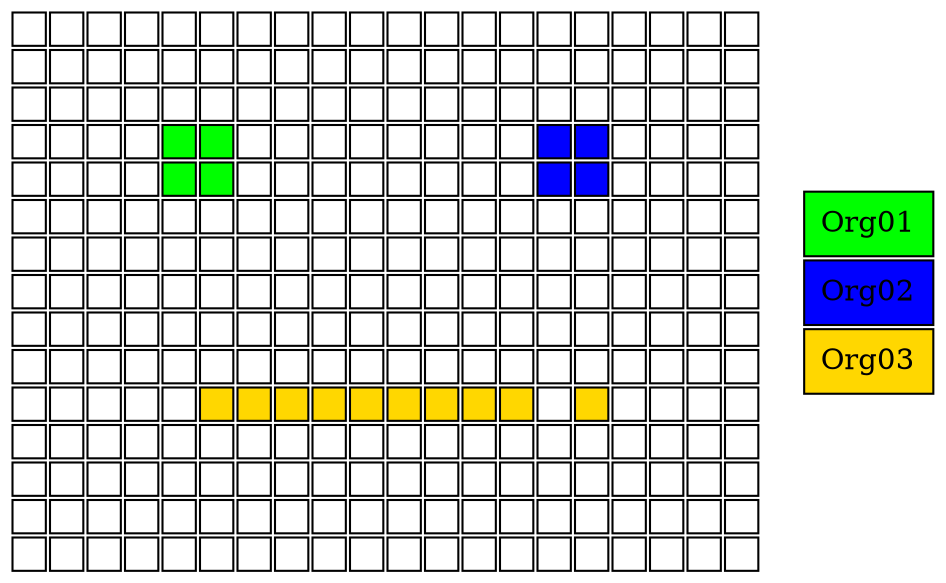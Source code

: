 digraph M01Marte {
abc [shape=none, margin=0, label=<
<TABLE BORDER="0" CELLBORDER="1" CELLSPACING="2" CELLPADDING="7">
<TR><TD BGCOLOR="white"></TD><TD BGCOLOR="white"></TD><TD BGCOLOR="white"></TD><TD BGCOLOR="white"></TD><TD BGCOLOR="white"></TD><TD BGCOLOR="white"></TD><TD BGCOLOR="white"></TD><TD BGCOLOR="white"></TD><TD BGCOLOR="white"></TD><TD BGCOLOR="white"></TD><TD BGCOLOR="white"></TD><TD BGCOLOR="white"></TD><TD BGCOLOR="white"></TD><TD BGCOLOR="white"></TD><TD BGCOLOR="white"></TD><TD BGCOLOR="white"></TD><TD BGCOLOR="white"></TD><TD BGCOLOR="white"></TD><TD BGCOLOR="white"></TD><TD BGCOLOR="white"></TD>
</TR>
<TR><TD BGCOLOR="white"></TD><TD BGCOLOR="white"></TD><TD BGCOLOR="white"></TD><TD BGCOLOR="white"></TD><TD BGCOLOR="white"></TD><TD BGCOLOR="white"></TD><TD BGCOLOR="white"></TD><TD BGCOLOR="white"></TD><TD BGCOLOR="white"></TD><TD BGCOLOR="white"></TD><TD BGCOLOR="white"></TD><TD BGCOLOR="white"></TD><TD BGCOLOR="white"></TD><TD BGCOLOR="white"></TD><TD BGCOLOR="white"></TD><TD BGCOLOR="white"></TD><TD BGCOLOR="white"></TD><TD BGCOLOR="white"></TD><TD BGCOLOR="white"></TD><TD BGCOLOR="white"></TD>
</TR>
<TR><TD BGCOLOR="white"></TD><TD BGCOLOR="white"></TD><TD BGCOLOR="white"></TD><TD BGCOLOR="white"></TD><TD BGCOLOR="white"></TD><TD BGCOLOR="white"></TD><TD BGCOLOR="white"></TD><TD BGCOLOR="white"></TD><TD BGCOLOR="white"></TD><TD BGCOLOR="white"></TD><TD BGCOLOR="white"></TD><TD BGCOLOR="white"></TD><TD BGCOLOR="white"></TD><TD BGCOLOR="white"></TD><TD BGCOLOR="white"></TD><TD BGCOLOR="white"></TD><TD BGCOLOR="white"></TD><TD BGCOLOR="white"></TD><TD BGCOLOR="white"></TD><TD BGCOLOR="white"></TD>
</TR>
<TR><TD BGCOLOR="white"></TD><TD BGCOLOR="white"></TD><TD BGCOLOR="white"></TD><TD BGCOLOR="white"></TD><TD BGCOLOR="green"></TD><TD BGCOLOR="green"></TD><TD BGCOLOR="white"></TD><TD BGCOLOR="white"></TD><TD BGCOLOR="white"></TD><TD BGCOLOR="white"></TD><TD BGCOLOR="white"></TD><TD BGCOLOR="white"></TD><TD BGCOLOR="white"></TD><TD BGCOLOR="white"></TD><TD BGCOLOR="blue"></TD><TD BGCOLOR="blue"></TD><TD BGCOLOR="white"></TD><TD BGCOLOR="white"></TD><TD BGCOLOR="white"></TD><TD BGCOLOR="white"></TD>
</TR>
<TR><TD BGCOLOR="white"></TD><TD BGCOLOR="white"></TD><TD BGCOLOR="white"></TD><TD BGCOLOR="white"></TD><TD BGCOLOR="green"></TD><TD BGCOLOR="green"></TD><TD BGCOLOR="white"></TD><TD BGCOLOR="white"></TD><TD BGCOLOR="white"></TD><TD BGCOLOR="white"></TD><TD BGCOLOR="white"></TD><TD BGCOLOR="white"></TD><TD BGCOLOR="white"></TD><TD BGCOLOR="white"></TD><TD BGCOLOR="blue"></TD><TD BGCOLOR="blue"></TD><TD BGCOLOR="white"></TD><TD BGCOLOR="white"></TD><TD BGCOLOR="white"></TD><TD BGCOLOR="white"></TD>
</TR>
<TR><TD BGCOLOR="white"></TD><TD BGCOLOR="white"></TD><TD BGCOLOR="white"></TD><TD BGCOLOR="white"></TD><TD BGCOLOR="white"></TD><TD BGCOLOR="white"></TD><TD BGCOLOR="white"></TD><TD BGCOLOR="white"></TD><TD BGCOLOR="white"></TD><TD BGCOLOR="white"></TD><TD BGCOLOR="white"></TD><TD BGCOLOR="white"></TD><TD BGCOLOR="white"></TD><TD BGCOLOR="white"></TD><TD BGCOLOR="white"></TD><TD BGCOLOR="white"></TD><TD BGCOLOR="white"></TD><TD BGCOLOR="white"></TD><TD BGCOLOR="white"></TD><TD BGCOLOR="white"></TD>
</TR>
<TR><TD BGCOLOR="white"></TD><TD BGCOLOR="white"></TD><TD BGCOLOR="white"></TD><TD BGCOLOR="white"></TD><TD BGCOLOR="white"></TD><TD BGCOLOR="white"></TD><TD BGCOLOR="white"></TD><TD BGCOLOR="white"></TD><TD BGCOLOR="white"></TD><TD BGCOLOR="white"></TD><TD BGCOLOR="white"></TD><TD BGCOLOR="white"></TD><TD BGCOLOR="white"></TD><TD BGCOLOR="white"></TD><TD BGCOLOR="white"></TD><TD BGCOLOR="white"></TD><TD BGCOLOR="white"></TD><TD BGCOLOR="white"></TD><TD BGCOLOR="white"></TD><TD BGCOLOR="white"></TD>
</TR>
<TR><TD BGCOLOR="white"></TD><TD BGCOLOR="white"></TD><TD BGCOLOR="white"></TD><TD BGCOLOR="white"></TD><TD BGCOLOR="white"></TD><TD BGCOLOR="white"></TD><TD BGCOLOR="white"></TD><TD BGCOLOR="white"></TD><TD BGCOLOR="white"></TD><TD BGCOLOR="white"></TD><TD BGCOLOR="white"></TD><TD BGCOLOR="white"></TD><TD BGCOLOR="white"></TD><TD BGCOLOR="white"></TD><TD BGCOLOR="white"></TD><TD BGCOLOR="white"></TD><TD BGCOLOR="white"></TD><TD BGCOLOR="white"></TD><TD BGCOLOR="white"></TD><TD BGCOLOR="white"></TD>
</TR>
<TR><TD BGCOLOR="white"></TD><TD BGCOLOR="white"></TD><TD BGCOLOR="white"></TD><TD BGCOLOR="white"></TD><TD BGCOLOR="white"></TD><TD BGCOLOR="white"></TD><TD BGCOLOR="white"></TD><TD BGCOLOR="white"></TD><TD BGCOLOR="white"></TD><TD BGCOLOR="white"></TD><TD BGCOLOR="white"></TD><TD BGCOLOR="white"></TD><TD BGCOLOR="white"></TD><TD BGCOLOR="white"></TD><TD BGCOLOR="white"></TD><TD BGCOLOR="white"></TD><TD BGCOLOR="white"></TD><TD BGCOLOR="white"></TD><TD BGCOLOR="white"></TD><TD BGCOLOR="white"></TD>
</TR>
<TR><TD BGCOLOR="white"></TD><TD BGCOLOR="white"></TD><TD BGCOLOR="white"></TD><TD BGCOLOR="white"></TD><TD BGCOLOR="white"></TD><TD BGCOLOR="white"></TD><TD BGCOLOR="white"></TD><TD BGCOLOR="white"></TD><TD BGCOLOR="white"></TD><TD BGCOLOR="white"></TD><TD BGCOLOR="white"></TD><TD BGCOLOR="white"></TD><TD BGCOLOR="white"></TD><TD BGCOLOR="white"></TD><TD BGCOLOR="white"></TD><TD BGCOLOR="white"></TD><TD BGCOLOR="white"></TD><TD BGCOLOR="white"></TD><TD BGCOLOR="white"></TD><TD BGCOLOR="white"></TD>
</TR>
<TR><TD BGCOLOR="white"></TD><TD BGCOLOR="white"></TD><TD BGCOLOR="white"></TD><TD BGCOLOR="white"></TD><TD BGCOLOR="white"></TD><TD BGCOLOR="gold"></TD><TD BGCOLOR="gold"></TD><TD BGCOLOR="gold"></TD><TD BGCOLOR="gold"></TD><TD BGCOLOR="gold"></TD><TD BGCOLOR="gold"></TD><TD BGCOLOR="gold"></TD><TD BGCOLOR="gold"></TD><TD BGCOLOR="gold"></TD><TD BGCOLOR="white"></TD><TD BGCOLOR="gold"></TD><TD BGCOLOR="white"></TD><TD BGCOLOR="white"></TD><TD BGCOLOR="white"></TD><TD BGCOLOR="white"></TD>
</TR>
<TR><TD BGCOLOR="white"></TD><TD BGCOLOR="white"></TD><TD BGCOLOR="white"></TD><TD BGCOLOR="white"></TD><TD BGCOLOR="white"></TD><TD BGCOLOR="white"></TD><TD BGCOLOR="white"></TD><TD BGCOLOR="white"></TD><TD BGCOLOR="white"></TD><TD BGCOLOR="white"></TD><TD BGCOLOR="white"></TD><TD BGCOLOR="white"></TD><TD BGCOLOR="white"></TD><TD BGCOLOR="white"></TD><TD BGCOLOR="white"></TD><TD BGCOLOR="white"></TD><TD BGCOLOR="white"></TD><TD BGCOLOR="white"></TD><TD BGCOLOR="white"></TD><TD BGCOLOR="white"></TD>
</TR>
<TR><TD BGCOLOR="white"></TD><TD BGCOLOR="white"></TD><TD BGCOLOR="white"></TD><TD BGCOLOR="white"></TD><TD BGCOLOR="white"></TD><TD BGCOLOR="white"></TD><TD BGCOLOR="white"></TD><TD BGCOLOR="white"></TD><TD BGCOLOR="white"></TD><TD BGCOLOR="white"></TD><TD BGCOLOR="white"></TD><TD BGCOLOR="white"></TD><TD BGCOLOR="white"></TD><TD BGCOLOR="white"></TD><TD BGCOLOR="white"></TD><TD BGCOLOR="white"></TD><TD BGCOLOR="white"></TD><TD BGCOLOR="white"></TD><TD BGCOLOR="white"></TD><TD BGCOLOR="white"></TD>
</TR>
<TR><TD BGCOLOR="white"></TD><TD BGCOLOR="white"></TD><TD BGCOLOR="white"></TD><TD BGCOLOR="white"></TD><TD BGCOLOR="white"></TD><TD BGCOLOR="white"></TD><TD BGCOLOR="white"></TD><TD BGCOLOR="white"></TD><TD BGCOLOR="white"></TD><TD BGCOLOR="white"></TD><TD BGCOLOR="white"></TD><TD BGCOLOR="white"></TD><TD BGCOLOR="white"></TD><TD BGCOLOR="white"></TD><TD BGCOLOR="white"></TD><TD BGCOLOR="white"></TD><TD BGCOLOR="white"></TD><TD BGCOLOR="white"></TD><TD BGCOLOR="white"></TD><TD BGCOLOR="white"></TD>
</TR>
<TR><TD BGCOLOR="white"></TD><TD BGCOLOR="white"></TD><TD BGCOLOR="white"></TD><TD BGCOLOR="white"></TD><TD BGCOLOR="white"></TD><TD BGCOLOR="white"></TD><TD BGCOLOR="white"></TD><TD BGCOLOR="white"></TD><TD BGCOLOR="white"></TD><TD BGCOLOR="white"></TD><TD BGCOLOR="white"></TD><TD BGCOLOR="white"></TD><TD BGCOLOR="white"></TD><TD BGCOLOR="white"></TD><TD BGCOLOR="white"></TD><TD BGCOLOR="white"></TD><TD BGCOLOR="white"></TD><TD BGCOLOR="white"></TD><TD BGCOLOR="white"></TD><TD BGCOLOR="white"></TD>
</TR>
</TABLE>>];

detalles [shape=none, margin=0, label=<
<TABLE BORDER="0" CELLBORDER="1" CELLSPACING="2" CELLPADDING="7">
<TR><TD BGCOLOR="green">Org01</TD></TR>
<TR><TD BGCOLOR="blue">Org02</TD></TR>
<TR><TD BGCOLOR="gold">Org03</TD></TR>
</TABLE>>];
}